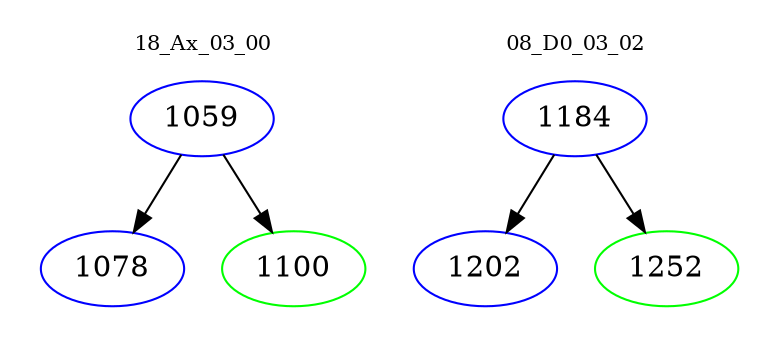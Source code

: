 digraph{
subgraph cluster_0 {
color = white
label = "18_Ax_03_00";
fontsize=10;
T0_1059 [label="1059", color="blue"]
T0_1059 -> T0_1078 [color="black"]
T0_1078 [label="1078", color="blue"]
T0_1059 -> T0_1100 [color="black"]
T0_1100 [label="1100", color="green"]
}
subgraph cluster_1 {
color = white
label = "08_D0_03_02";
fontsize=10;
T1_1184 [label="1184", color="blue"]
T1_1184 -> T1_1202 [color="black"]
T1_1202 [label="1202", color="blue"]
T1_1184 -> T1_1252 [color="black"]
T1_1252 [label="1252", color="green"]
}
}
